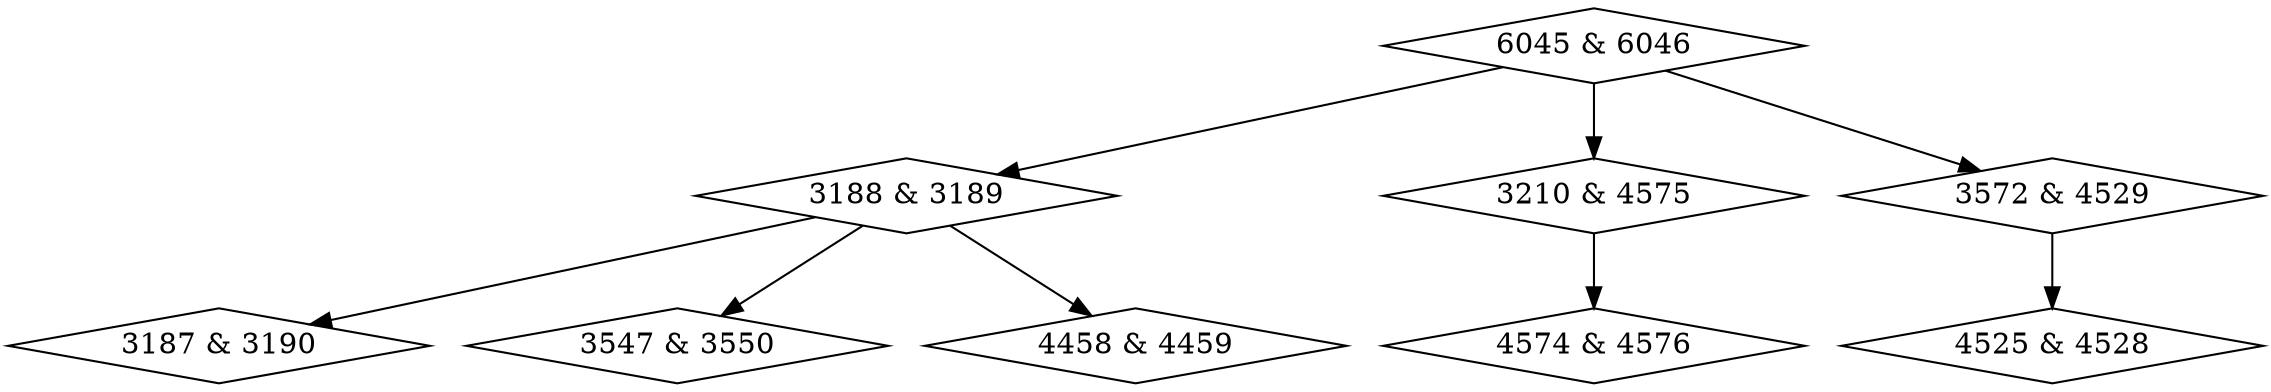 digraph {
0 [label = "3187 & 3190", shape = diamond];
1 [label = "3188 & 3189", shape = diamond];
2 [label = "3210 & 4575", shape = diamond];
3 [label = "3547 & 3550", shape = diamond];
4 [label = "3572 & 4529", shape = diamond];
5 [label = "4458 & 4459", shape = diamond];
6 [label = "4525 & 4528", shape = diamond];
7 [label = "4574 & 4576", shape = diamond];
8 [label = "6045 & 6046", shape = diamond];
1->0;
1->3;
1->5;
2->7;
4->6;
8->1;
8->2;
8->4;
}

